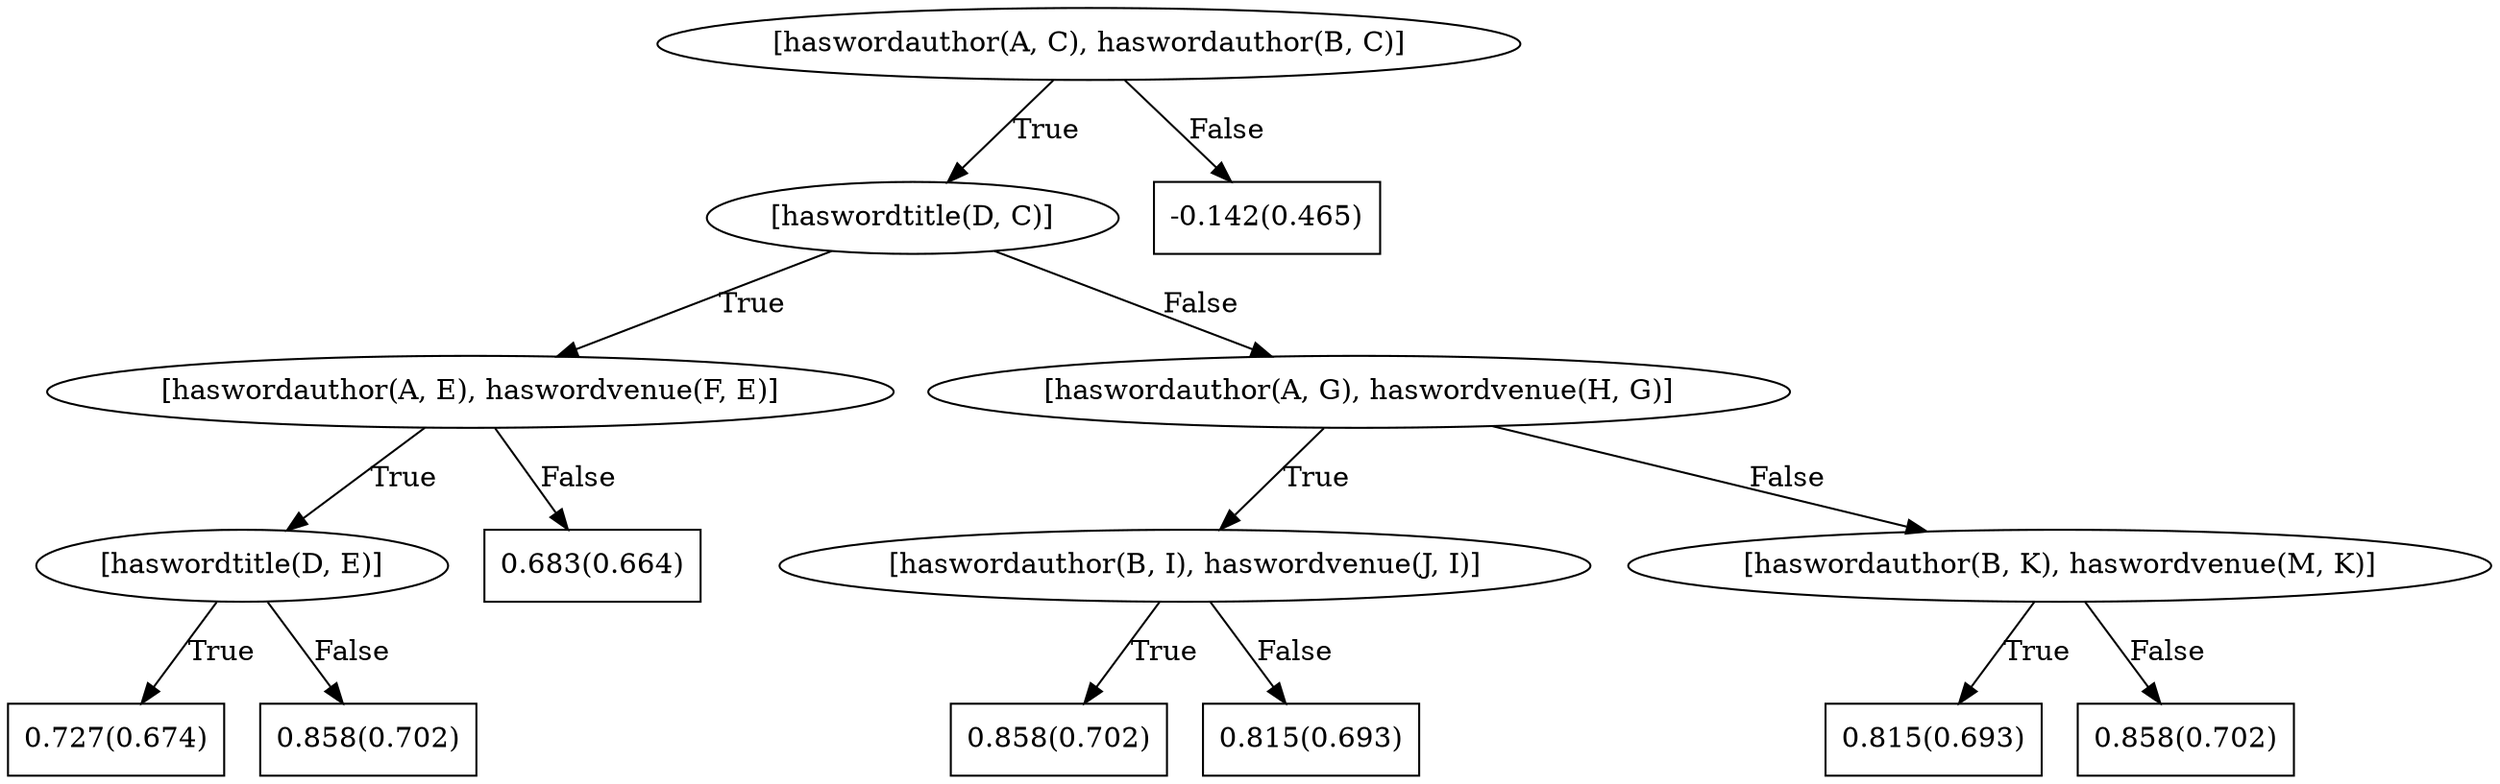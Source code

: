 digraph G{ 
1[label = "[haswordauthor(A, C), haswordauthor(B, C)]"];
1 -> 2[label="True"];
1 -> 3[label="False"];
2[label = "[haswordtitle(D, C)]"];
2 -> 4[label="True"];
2 -> 5[label="False"];
4[label = "[haswordauthor(A, E), haswordvenue(F, E)]"];
4 -> 6[label="True"];
4 -> 7[label="False"];
6[label = "[haswordtitle(D, E)]"];
6 -> 8[label="True"];
6 -> 9[label="False"];
8[shape = box,label = "0.727(0.674)"];
9[shape = box,label = "0.858(0.702)"];
7[shape = box,label = "0.683(0.664)"];
5[label = "[haswordauthor(A, G), haswordvenue(H, G)]"];
5 -> 10[label="True"];
5 -> 11[label="False"];
10[label = "[haswordauthor(B, I), haswordvenue(J, I)]"];
10 -> 12[label="True"];
10 -> 13[label="False"];
12[shape = box,label = "0.858(0.702)"];
13[shape = box,label = "0.815(0.693)"];
11[label = "[haswordauthor(B, K), haswordvenue(M, K)]"];
11 -> 14[label="True"];
11 -> 15[label="False"];
14[shape = box,label = "0.815(0.693)"];
15[shape = box,label = "0.858(0.702)"];
3[shape = box,label = "-0.142(0.465)"];
}
